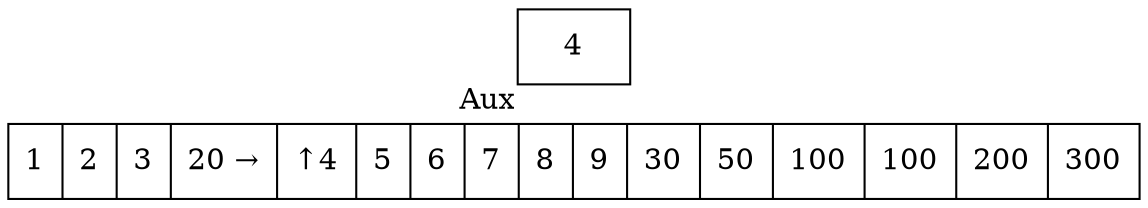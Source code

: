 digraph G{ node [shape = record ];
 rankdir=LR;X[label="{ 1|2|3|20|4|5|6|7|8|9|30|50|100|100|200|300}"]X[label="{ 1|2|3|20 → | ↑ 4|5|6|7|8|9|30|50|100|100|200|300}"]
2[label="{4}"xlabel="Aux"]
}
